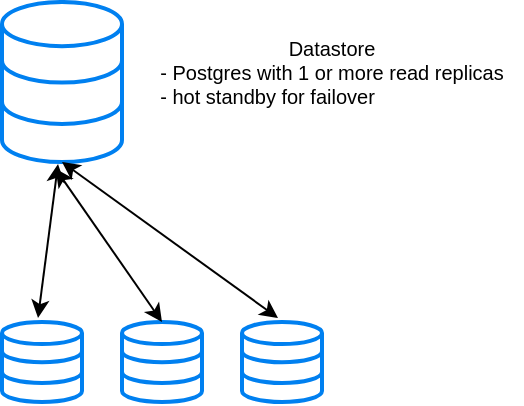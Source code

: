 <mxfile version="24.7.17">
  <diagram name="Page-1" id="X0JvL7DTKHgV-wE9UcLp">
    <mxGraphModel dx="892" dy="503" grid="1" gridSize="10" guides="1" tooltips="1" connect="1" arrows="1" fold="1" page="1" pageScale="1" pageWidth="827" pageHeight="1169" math="0" shadow="0">
      <root>
        <mxCell id="0" />
        <mxCell id="1" parent="0" />
        <mxCell id="qHCFgXvhmrzMCmFW_h6j-2" value="" style="html=1;verticalLabelPosition=bottom;align=center;labelBackgroundColor=#ffffff;verticalAlign=top;strokeWidth=2;strokeColor=#0080F0;shadow=0;dashed=0;shape=mxgraph.ios7.icons.data;" vertex="1" parent="1">
          <mxGeometry x="40" y="840" width="60" height="80" as="geometry" />
        </mxCell>
        <mxCell id="qHCFgXvhmrzMCmFW_h6j-3" value="" style="html=1;verticalLabelPosition=bottom;align=center;labelBackgroundColor=#ffffff;verticalAlign=top;strokeWidth=2;strokeColor=#0080F0;shadow=0;dashed=0;shape=mxgraph.ios7.icons.data;" vertex="1" parent="1">
          <mxGeometry x="40" y="1000" width="40" height="40" as="geometry" />
        </mxCell>
        <mxCell id="qHCFgXvhmrzMCmFW_h6j-4" value="" style="html=1;verticalLabelPosition=bottom;align=center;labelBackgroundColor=#ffffff;verticalAlign=top;strokeWidth=2;strokeColor=#0080F0;shadow=0;dashed=0;shape=mxgraph.ios7.icons.data;" vertex="1" parent="1">
          <mxGeometry x="100" y="1000" width="40" height="40" as="geometry" />
        </mxCell>
        <mxCell id="qHCFgXvhmrzMCmFW_h6j-5" value="" style="html=1;verticalLabelPosition=bottom;align=center;labelBackgroundColor=#ffffff;verticalAlign=top;strokeWidth=2;strokeColor=#0080F0;shadow=0;dashed=0;shape=mxgraph.ios7.icons.data;" vertex="1" parent="1">
          <mxGeometry x="160" y="1000" width="40" height="40" as="geometry" />
        </mxCell>
        <mxCell id="qHCFgXvhmrzMCmFW_h6j-8" value="" style="endArrow=classic;startArrow=classic;html=1;rounded=0;exitX=0.45;exitY=-0.05;exitDx=0;exitDy=0;exitPerimeter=0;entryX=0.467;entryY=1.013;entryDx=0;entryDy=0;entryPerimeter=0;" edge="1" parent="1" source="qHCFgXvhmrzMCmFW_h6j-3" target="qHCFgXvhmrzMCmFW_h6j-2">
          <mxGeometry width="50" height="50" relative="1" as="geometry">
            <mxPoint x="400" y="670" as="sourcePoint" />
            <mxPoint x="450" y="620" as="targetPoint" />
          </mxGeometry>
        </mxCell>
        <mxCell id="qHCFgXvhmrzMCmFW_h6j-9" value="" style="endArrow=classic;startArrow=classic;html=1;rounded=0;exitX=0.5;exitY=0;exitDx=0;exitDy=0;exitPerimeter=0;entryX=0.447;entryY=1.043;entryDx=0;entryDy=0;entryPerimeter=0;" edge="1" parent="1" source="qHCFgXvhmrzMCmFW_h6j-4" target="qHCFgXvhmrzMCmFW_h6j-2">
          <mxGeometry width="50" height="50" relative="1" as="geometry">
            <mxPoint x="68" y="1008" as="sourcePoint" />
            <mxPoint x="70" y="930" as="targetPoint" />
          </mxGeometry>
        </mxCell>
        <mxCell id="qHCFgXvhmrzMCmFW_h6j-10" value="" style="endArrow=classic;startArrow=classic;html=1;rounded=0;exitX=0.45;exitY=-0.05;exitDx=0;exitDy=0;exitPerimeter=0;" edge="1" parent="1" source="qHCFgXvhmrzMCmFW_h6j-5">
          <mxGeometry width="50" height="50" relative="1" as="geometry">
            <mxPoint x="78" y="1018" as="sourcePoint" />
            <mxPoint x="70" y="920" as="targetPoint" />
          </mxGeometry>
        </mxCell>
        <mxCell id="qHCFgXvhmrzMCmFW_h6j-21" value="Datastore&lt;br style=&quot;font-size: 10px;&quot;&gt;- Postgres with 1 or more read replicas&lt;div style=&quot;text-align: left;&quot;&gt;- hot standby for failover&lt;/div&gt;" style="text;html=1;align=center;verticalAlign=middle;whiteSpace=wrap;rounded=0;fontSize=10;" vertex="1" parent="1">
          <mxGeometry x="110" y="860" width="190" height="30" as="geometry" />
        </mxCell>
      </root>
    </mxGraphModel>
  </diagram>
</mxfile>

